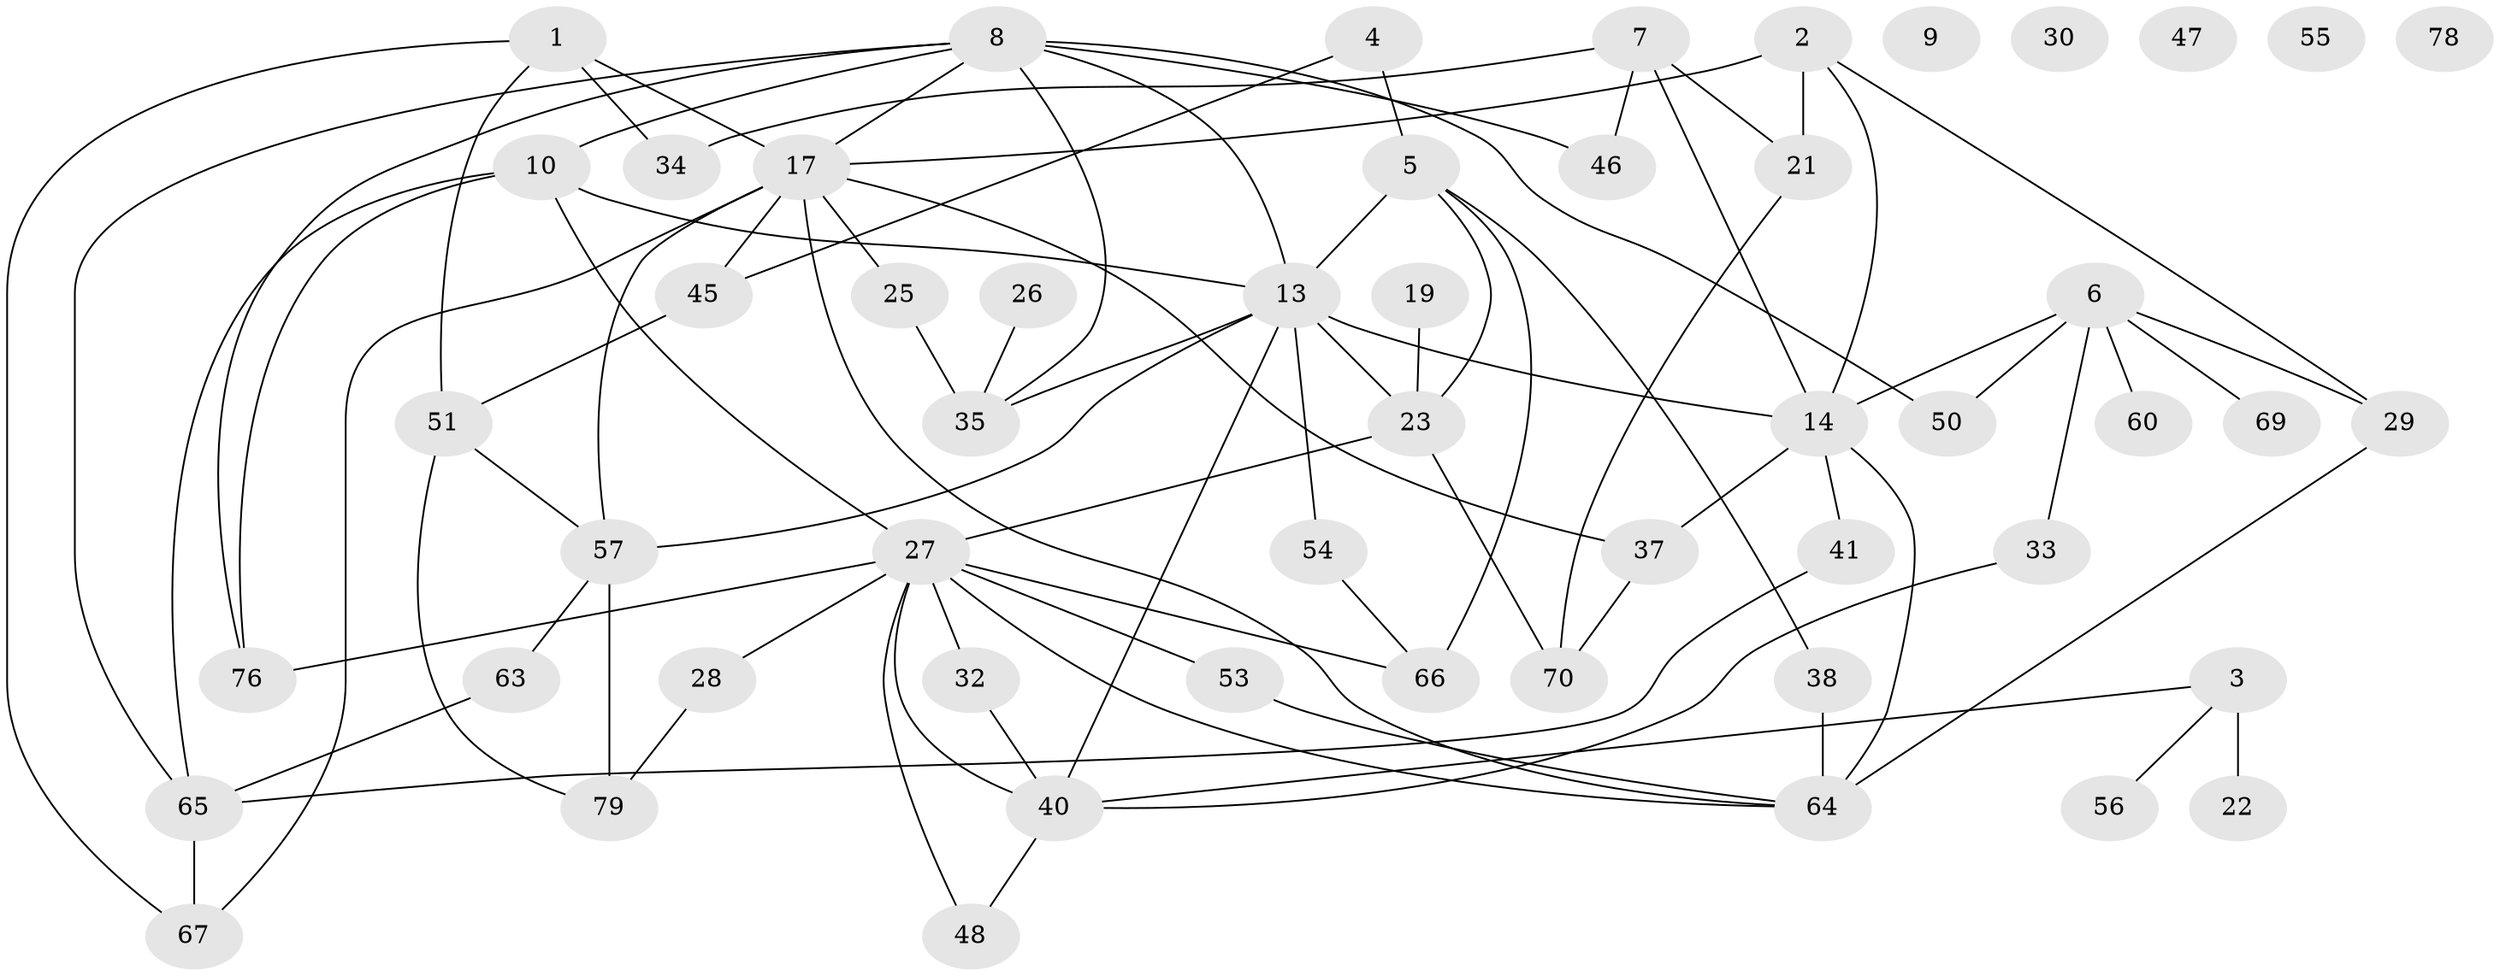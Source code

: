 // original degree distribution, {3: 0.27710843373493976, 4: 0.1686746987951807, 1: 0.13253012048192772, 5: 0.08433734939759036, 2: 0.24096385542168675, 7: 0.03614457831325301, 6: 0.012048192771084338, 0: 0.04819277108433735}
// Generated by graph-tools (version 1.1) at 2025/41/03/06/25 10:41:19]
// undirected, 53 vertices, 85 edges
graph export_dot {
graph [start="1"]
  node [color=gray90,style=filled];
  1 [super="+61"];
  2 [super="+31"];
  3 [super="+15"];
  4 [super="+52"];
  5 [super="+58"];
  6 [super="+12"];
  7 [super="+18"];
  8 [super="+16"];
  9 [super="+81"];
  10 [super="+11"];
  13 [super="+20"];
  14 [super="+24"];
  17 [super="+73"];
  19 [super="+44"];
  21;
  22;
  23 [super="+42"];
  25;
  26;
  27 [super="+75"];
  28 [super="+36"];
  29;
  30;
  32;
  33;
  34;
  35 [super="+39"];
  37 [super="+49"];
  38 [super="+43"];
  40 [super="+77"];
  41;
  45 [super="+62"];
  46;
  47;
  48;
  50;
  51 [super="+59"];
  53;
  54 [super="+80"];
  55;
  56;
  57 [super="+74"];
  60 [super="+71"];
  63;
  64 [super="+82"];
  65 [super="+68"];
  66;
  67 [super="+72"];
  69;
  70 [super="+83"];
  76;
  78;
  79;
  1 -- 34;
  1 -- 67;
  1 -- 51;
  1 -- 17;
  2 -- 17 [weight=2];
  2 -- 29;
  2 -- 21;
  2 -- 14;
  3 -- 22 [weight=2];
  3 -- 56;
  3 -- 40;
  4 -- 5;
  4 -- 45;
  5 -- 13;
  5 -- 23;
  5 -- 66;
  5 -- 38;
  6 -- 33;
  6 -- 69;
  6 -- 50;
  6 -- 60;
  6 -- 29;
  6 -- 14;
  7 -- 34;
  7 -- 21;
  7 -- 46;
  7 -- 14;
  8 -- 13;
  8 -- 76;
  8 -- 65;
  8 -- 17;
  8 -- 50;
  8 -- 35;
  8 -- 46;
  8 -- 10;
  10 -- 76;
  10 -- 65;
  10 -- 27;
  10 -- 13;
  13 -- 54;
  13 -- 57;
  13 -- 40;
  13 -- 23;
  13 -- 14;
  13 -- 35;
  14 -- 41;
  14 -- 64;
  14 -- 37;
  17 -- 25;
  17 -- 67;
  17 -- 64;
  17 -- 37;
  17 -- 57;
  17 -- 45 [weight=2];
  19 -- 23;
  21 -- 70;
  23 -- 70;
  23 -- 27;
  25 -- 35;
  26 -- 35;
  27 -- 53;
  27 -- 66;
  27 -- 32;
  27 -- 48;
  27 -- 76;
  27 -- 40;
  27 -- 64;
  27 -- 28;
  28 -- 79;
  29 -- 64;
  32 -- 40;
  33 -- 40;
  37 -- 70;
  38 -- 64 [weight=2];
  40 -- 48;
  41 -- 65;
  45 -- 51;
  51 -- 57;
  51 -- 79;
  53 -- 64;
  54 -- 66;
  57 -- 63;
  57 -- 79;
  63 -- 65;
  65 -- 67;
}
